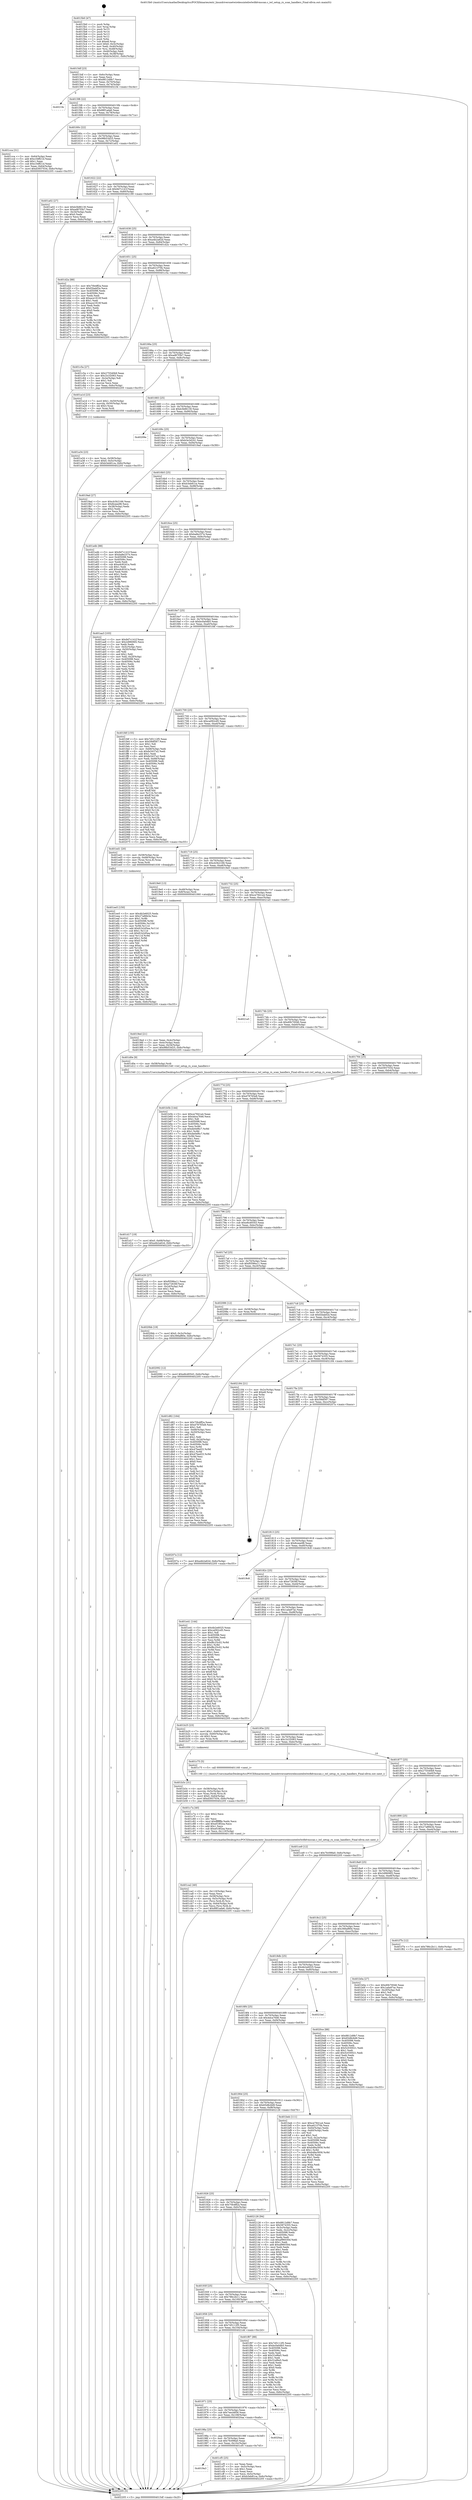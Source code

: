 digraph "0x4015b0" {
  label = "0x4015b0 (/mnt/c/Users/mathe/Desktop/tcc/POCII/binaries/extr_linuxdriversnetwirelessinteliwlwifidvmscan.c_iwl_setup_rx_scan_handlers_Final-ollvm.out::main(0))"
  labelloc = "t"
  node[shape=record]

  Entry [label="",width=0.3,height=0.3,shape=circle,fillcolor=black,style=filled]
  "0x4015df" [label="{
     0x4015df [23]\l
     | [instrs]\l
     &nbsp;&nbsp;0x4015df \<+3\>: mov -0x6c(%rbp),%eax\l
     &nbsp;&nbsp;0x4015e2 \<+2\>: mov %eax,%ecx\l
     &nbsp;&nbsp;0x4015e4 \<+6\>: sub $0x8812d9b7,%ecx\l
     &nbsp;&nbsp;0x4015ea \<+3\>: mov %eax,-0x70(%rbp)\l
     &nbsp;&nbsp;0x4015ed \<+3\>: mov %ecx,-0x74(%rbp)\l
     &nbsp;&nbsp;0x4015f0 \<+6\>: je 00000000004021fe \<main+0xc4e\>\l
  }"]
  "0x4021fe" [label="{
     0x4021fe\l
  }", style=dashed]
  "0x4015f6" [label="{
     0x4015f6 [22]\l
     | [instrs]\l
     &nbsp;&nbsp;0x4015f6 \<+5\>: jmp 00000000004015fb \<main+0x4b\>\l
     &nbsp;&nbsp;0x4015fb \<+3\>: mov -0x70(%rbp),%eax\l
     &nbsp;&nbsp;0x4015fe \<+5\>: sub $0x88f1ada6,%eax\l
     &nbsp;&nbsp;0x401603 \<+3\>: mov %eax,-0x78(%rbp)\l
     &nbsp;&nbsp;0x401606 \<+6\>: je 0000000000401cca \<main+0x71a\>\l
  }"]
  Exit [label="",width=0.3,height=0.3,shape=circle,fillcolor=black,style=filled,peripheries=2]
  "0x401cca" [label="{
     0x401cca [31]\l
     | [instrs]\l
     &nbsp;&nbsp;0x401cca \<+3\>: mov -0x64(%rbp),%eax\l
     &nbsp;&nbsp;0x401ccd \<+5\>: add $0xc34ff21d,%eax\l
     &nbsp;&nbsp;0x401cd2 \<+3\>: add $0x1,%eax\l
     &nbsp;&nbsp;0x401cd5 \<+5\>: sub $0xc34ff21d,%eax\l
     &nbsp;&nbsp;0x401cda \<+3\>: mov %eax,-0x64(%rbp)\l
     &nbsp;&nbsp;0x401cdd \<+7\>: movl $0xd3937034,-0x6c(%rbp)\l
     &nbsp;&nbsp;0x401ce4 \<+5\>: jmp 0000000000402205 \<main+0xc55\>\l
  }"]
  "0x40160c" [label="{
     0x40160c [22]\l
     | [instrs]\l
     &nbsp;&nbsp;0x40160c \<+5\>: jmp 0000000000401611 \<main+0x61\>\l
     &nbsp;&nbsp;0x401611 \<+3\>: mov -0x70(%rbp),%eax\l
     &nbsp;&nbsp;0x401614 \<+5\>: sub $0x98b53d25,%eax\l
     &nbsp;&nbsp;0x401619 \<+3\>: mov %eax,-0x7c(%rbp)\l
     &nbsp;&nbsp;0x40161c \<+6\>: je 0000000000401a02 \<main+0x452\>\l
  }"]
  "0x402092" [label="{
     0x402092 [12]\l
     | [instrs]\l
     &nbsp;&nbsp;0x402092 \<+7\>: movl $0xe8cd0543,-0x6c(%rbp)\l
     &nbsp;&nbsp;0x402099 \<+5\>: jmp 0000000000402205 \<main+0xc55\>\l
  }"]
  "0x401a02" [label="{
     0x401a02 [27]\l
     | [instrs]\l
     &nbsp;&nbsp;0x401a02 \<+5\>: mov $0xb3b86130,%eax\l
     &nbsp;&nbsp;0x401a07 \<+5\>: mov $0xad87f3b7,%ecx\l
     &nbsp;&nbsp;0x401a0c \<+3\>: mov -0x34(%rbp),%edx\l
     &nbsp;&nbsp;0x401a0f \<+3\>: cmp $0x0,%edx\l
     &nbsp;&nbsp;0x401a12 \<+3\>: cmove %ecx,%eax\l
     &nbsp;&nbsp;0x401a15 \<+3\>: mov %eax,-0x6c(%rbp)\l
     &nbsp;&nbsp;0x401a18 \<+5\>: jmp 0000000000402205 \<main+0xc55\>\l
  }"]
  "0x401622" [label="{
     0x401622 [22]\l
     | [instrs]\l
     &nbsp;&nbsp;0x401622 \<+5\>: jmp 0000000000401627 \<main+0x77\>\l
     &nbsp;&nbsp;0x401627 \<+3\>: mov -0x70(%rbp),%eax\l
     &nbsp;&nbsp;0x40162a \<+5\>: sub $0x9d7c141f,%eax\l
     &nbsp;&nbsp;0x40162f \<+3\>: mov %eax,-0x80(%rbp)\l
     &nbsp;&nbsp;0x401632 \<+6\>: je 0000000000402199 \<main+0xbe9\>\l
  }"]
  "0x401ee5" [label="{
     0x401ee5 [150]\l
     | [instrs]\l
     &nbsp;&nbsp;0x401ee5 \<+5\>: mov $0x4b2e6025,%edx\l
     &nbsp;&nbsp;0x401eea \<+5\>: mov $0x27a86b3e,%esi\l
     &nbsp;&nbsp;0x401eef \<+3\>: mov $0x1,%r8b\l
     &nbsp;&nbsp;0x401ef2 \<+8\>: mov 0x405098,%r9d\l
     &nbsp;&nbsp;0x401efa \<+8\>: mov 0x40506c,%r10d\l
     &nbsp;&nbsp;0x401f02 \<+3\>: mov %r9d,%r11d\l
     &nbsp;&nbsp;0x401f05 \<+7\>: add $0x81b2d5ea,%r11d\l
     &nbsp;&nbsp;0x401f0c \<+4\>: sub $0x1,%r11d\l
     &nbsp;&nbsp;0x401f10 \<+7\>: sub $0x81b2d5ea,%r11d\l
     &nbsp;&nbsp;0x401f17 \<+4\>: imul %r11d,%r9d\l
     &nbsp;&nbsp;0x401f1b \<+4\>: and $0x1,%r9d\l
     &nbsp;&nbsp;0x401f1f \<+4\>: cmp $0x0,%r9d\l
     &nbsp;&nbsp;0x401f23 \<+3\>: sete %bl\l
     &nbsp;&nbsp;0x401f26 \<+4\>: cmp $0xa,%r10d\l
     &nbsp;&nbsp;0x401f2a \<+4\>: setl %r14b\l
     &nbsp;&nbsp;0x401f2e \<+3\>: mov %bl,%r15b\l
     &nbsp;&nbsp;0x401f31 \<+4\>: xor $0xff,%r15b\l
     &nbsp;&nbsp;0x401f35 \<+3\>: mov %r14b,%r12b\l
     &nbsp;&nbsp;0x401f38 \<+4\>: xor $0xff,%r12b\l
     &nbsp;&nbsp;0x401f3c \<+4\>: xor $0x1,%r8b\l
     &nbsp;&nbsp;0x401f40 \<+3\>: mov %r15b,%r13b\l
     &nbsp;&nbsp;0x401f43 \<+4\>: and $0xff,%r13b\l
     &nbsp;&nbsp;0x401f47 \<+3\>: and %r8b,%bl\l
     &nbsp;&nbsp;0x401f4a \<+3\>: mov %r12b,%al\l
     &nbsp;&nbsp;0x401f4d \<+2\>: and $0xff,%al\l
     &nbsp;&nbsp;0x401f4f \<+3\>: and %r8b,%r14b\l
     &nbsp;&nbsp;0x401f52 \<+3\>: or %bl,%r13b\l
     &nbsp;&nbsp;0x401f55 \<+3\>: or %r14b,%al\l
     &nbsp;&nbsp;0x401f58 \<+3\>: xor %al,%r13b\l
     &nbsp;&nbsp;0x401f5b \<+3\>: or %r12b,%r15b\l
     &nbsp;&nbsp;0x401f5e \<+4\>: xor $0xff,%r15b\l
     &nbsp;&nbsp;0x401f62 \<+4\>: or $0x1,%r8b\l
     &nbsp;&nbsp;0x401f66 \<+3\>: and %r8b,%r15b\l
     &nbsp;&nbsp;0x401f69 \<+3\>: or %r15b,%r13b\l
     &nbsp;&nbsp;0x401f6c \<+4\>: test $0x1,%r13b\l
     &nbsp;&nbsp;0x401f70 \<+3\>: cmovne %esi,%edx\l
     &nbsp;&nbsp;0x401f73 \<+3\>: mov %edx,-0x6c(%rbp)\l
     &nbsp;&nbsp;0x401f76 \<+5\>: jmp 0000000000402205 \<main+0xc55\>\l
  }"]
  "0x402199" [label="{
     0x402199\l
  }", style=dashed]
  "0x401638" [label="{
     0x401638 [25]\l
     | [instrs]\l
     &nbsp;&nbsp;0x401638 \<+5\>: jmp 000000000040163d \<main+0x8d\>\l
     &nbsp;&nbsp;0x40163d \<+3\>: mov -0x70(%rbp),%eax\l
     &nbsp;&nbsp;0x401640 \<+5\>: sub $0xa4b2a62d,%eax\l
     &nbsp;&nbsp;0x401645 \<+6\>: mov %eax,-0x84(%rbp)\l
     &nbsp;&nbsp;0x40164b \<+6\>: je 0000000000401d2a \<main+0x77a\>\l
  }"]
  "0x401d17" [label="{
     0x401d17 [19]\l
     | [instrs]\l
     &nbsp;&nbsp;0x401d17 \<+7\>: movl $0x0,-0x68(%rbp)\l
     &nbsp;&nbsp;0x401d1e \<+7\>: movl $0xa4b2a62d,-0x6c(%rbp)\l
     &nbsp;&nbsp;0x401d25 \<+5\>: jmp 0000000000402205 \<main+0xc55\>\l
  }"]
  "0x401d2a" [label="{
     0x401d2a [88]\l
     | [instrs]\l
     &nbsp;&nbsp;0x401d2a \<+5\>: mov $0x70b4ff2a,%eax\l
     &nbsp;&nbsp;0x401d2f \<+5\>: mov $0xf2babf2e,%ecx\l
     &nbsp;&nbsp;0x401d34 \<+7\>: mov 0x405098,%edx\l
     &nbsp;&nbsp;0x401d3b \<+7\>: mov 0x40506c,%esi\l
     &nbsp;&nbsp;0x401d42 \<+2\>: mov %edx,%edi\l
     &nbsp;&nbsp;0x401d44 \<+6\>: add $0xace1910f,%edi\l
     &nbsp;&nbsp;0x401d4a \<+3\>: sub $0x1,%edi\l
     &nbsp;&nbsp;0x401d4d \<+6\>: sub $0xace1910f,%edi\l
     &nbsp;&nbsp;0x401d53 \<+3\>: imul %edi,%edx\l
     &nbsp;&nbsp;0x401d56 \<+3\>: and $0x1,%edx\l
     &nbsp;&nbsp;0x401d59 \<+3\>: cmp $0x0,%edx\l
     &nbsp;&nbsp;0x401d5c \<+4\>: sete %r8b\l
     &nbsp;&nbsp;0x401d60 \<+3\>: cmp $0xa,%esi\l
     &nbsp;&nbsp;0x401d63 \<+4\>: setl %r9b\l
     &nbsp;&nbsp;0x401d67 \<+3\>: mov %r8b,%r10b\l
     &nbsp;&nbsp;0x401d6a \<+3\>: and %r9b,%r10b\l
     &nbsp;&nbsp;0x401d6d \<+3\>: xor %r9b,%r8b\l
     &nbsp;&nbsp;0x401d70 \<+3\>: or %r8b,%r10b\l
     &nbsp;&nbsp;0x401d73 \<+4\>: test $0x1,%r10b\l
     &nbsp;&nbsp;0x401d77 \<+3\>: cmovne %ecx,%eax\l
     &nbsp;&nbsp;0x401d7a \<+3\>: mov %eax,-0x6c(%rbp)\l
     &nbsp;&nbsp;0x401d7d \<+5\>: jmp 0000000000402205 \<main+0xc55\>\l
  }"]
  "0x401651" [label="{
     0x401651 [25]\l
     | [instrs]\l
     &nbsp;&nbsp;0x401651 \<+5\>: jmp 0000000000401656 \<main+0xa6\>\l
     &nbsp;&nbsp;0x401656 \<+3\>: mov -0x70(%rbp),%eax\l
     &nbsp;&nbsp;0x401659 \<+5\>: sub $0xa621f70b,%eax\l
     &nbsp;&nbsp;0x40165e \<+6\>: mov %eax,-0x88(%rbp)\l
     &nbsp;&nbsp;0x401664 \<+6\>: je 0000000000401c5a \<main+0x6aa\>\l
  }"]
  "0x4019a3" [label="{
     0x4019a3\l
  }", style=dashed]
  "0x401c5a" [label="{
     0x401c5a [27]\l
     | [instrs]\l
     &nbsp;&nbsp;0x401c5a \<+5\>: mov $0x275540b9,%eax\l
     &nbsp;&nbsp;0x401c5f \<+5\>: mov $0x1b1f2063,%ecx\l
     &nbsp;&nbsp;0x401c64 \<+3\>: mov -0x2e(%rbp),%dl\l
     &nbsp;&nbsp;0x401c67 \<+3\>: test $0x1,%dl\l
     &nbsp;&nbsp;0x401c6a \<+3\>: cmovne %ecx,%eax\l
     &nbsp;&nbsp;0x401c6d \<+3\>: mov %eax,-0x6c(%rbp)\l
     &nbsp;&nbsp;0x401c70 \<+5\>: jmp 0000000000402205 \<main+0xc55\>\l
  }"]
  "0x40166a" [label="{
     0x40166a [25]\l
     | [instrs]\l
     &nbsp;&nbsp;0x40166a \<+5\>: jmp 000000000040166f \<main+0xbf\>\l
     &nbsp;&nbsp;0x40166f \<+3\>: mov -0x70(%rbp),%eax\l
     &nbsp;&nbsp;0x401672 \<+5\>: sub $0xad87f3b7,%eax\l
     &nbsp;&nbsp;0x401677 \<+6\>: mov %eax,-0x8c(%rbp)\l
     &nbsp;&nbsp;0x40167d \<+6\>: je 0000000000401a1d \<main+0x46d\>\l
  }"]
  "0x401cf5" [label="{
     0x401cf5 [25]\l
     | [instrs]\l
     &nbsp;&nbsp;0x401cf5 \<+2\>: xor %eax,%eax\l
     &nbsp;&nbsp;0x401cf7 \<+3\>: mov -0x5c(%rbp),%ecx\l
     &nbsp;&nbsp;0x401cfa \<+3\>: sub $0x1,%eax\l
     &nbsp;&nbsp;0x401cfd \<+2\>: sub %eax,%ecx\l
     &nbsp;&nbsp;0x401cff \<+3\>: mov %ecx,-0x5c(%rbp)\l
     &nbsp;&nbsp;0x401d02 \<+7\>: movl $0xb3eb81ca,-0x6c(%rbp)\l
     &nbsp;&nbsp;0x401d09 \<+5\>: jmp 0000000000402205 \<main+0xc55\>\l
  }"]
  "0x401a1d" [label="{
     0x401a1d [23]\l
     | [instrs]\l
     &nbsp;&nbsp;0x401a1d \<+7\>: movl $0x1,-0x50(%rbp)\l
     &nbsp;&nbsp;0x401a24 \<+4\>: movslq -0x50(%rbp),%rax\l
     &nbsp;&nbsp;0x401a28 \<+4\>: shl $0x3,%rax\l
     &nbsp;&nbsp;0x401a2c \<+3\>: mov %rax,%rdi\l
     &nbsp;&nbsp;0x401a2f \<+5\>: call 0000000000401050 \<malloc@plt\>\l
     | [calls]\l
     &nbsp;&nbsp;0x401050 \{1\} (unknown)\l
  }"]
  "0x401683" [label="{
     0x401683 [25]\l
     | [instrs]\l
     &nbsp;&nbsp;0x401683 \<+5\>: jmp 0000000000401688 \<main+0xd8\>\l
     &nbsp;&nbsp;0x401688 \<+3\>: mov -0x70(%rbp),%eax\l
     &nbsp;&nbsp;0x40168b \<+5\>: sub $0xb3b86130,%eax\l
     &nbsp;&nbsp;0x401690 \<+6\>: mov %eax,-0x90(%rbp)\l
     &nbsp;&nbsp;0x401696 \<+6\>: je 000000000040209e \<main+0xaee\>\l
  }"]
  "0x40198a" [label="{
     0x40198a [25]\l
     | [instrs]\l
     &nbsp;&nbsp;0x40198a \<+5\>: jmp 000000000040198f \<main+0x3df\>\l
     &nbsp;&nbsp;0x40198f \<+3\>: mov -0x70(%rbp),%eax\l
     &nbsp;&nbsp;0x401992 \<+5\>: sub $0x7fc098a0,%eax\l
     &nbsp;&nbsp;0x401997 \<+6\>: mov %eax,-0x10c(%rbp)\l
     &nbsp;&nbsp;0x40199d \<+6\>: je 0000000000401cf5 \<main+0x745\>\l
  }"]
  "0x40209e" [label="{
     0x40209e\l
  }", style=dashed]
  "0x40169c" [label="{
     0x40169c [25]\l
     | [instrs]\l
     &nbsp;&nbsp;0x40169c \<+5\>: jmp 00000000004016a1 \<main+0xf1\>\l
     &nbsp;&nbsp;0x4016a1 \<+3\>: mov -0x70(%rbp),%eax\l
     &nbsp;&nbsp;0x4016a4 \<+5\>: sub $0xb3e3d241,%eax\l
     &nbsp;&nbsp;0x4016a9 \<+6\>: mov %eax,-0x94(%rbp)\l
     &nbsp;&nbsp;0x4016af \<+6\>: je 00000000004019ad \<main+0x3fd\>\l
  }"]
  "0x4020aa" [label="{
     0x4020aa\l
  }", style=dashed]
  "0x4019ad" [label="{
     0x4019ad [27]\l
     | [instrs]\l
     &nbsp;&nbsp;0x4019ad \<+5\>: mov $0xcb3b2166,%eax\l
     &nbsp;&nbsp;0x4019b2 \<+5\>: mov $0x8ceee98,%ecx\l
     &nbsp;&nbsp;0x4019b7 \<+3\>: mov -0x38(%rbp),%edx\l
     &nbsp;&nbsp;0x4019ba \<+3\>: cmp $0x2,%edx\l
     &nbsp;&nbsp;0x4019bd \<+3\>: cmovne %ecx,%eax\l
     &nbsp;&nbsp;0x4019c0 \<+3\>: mov %eax,-0x6c(%rbp)\l
     &nbsp;&nbsp;0x4019c3 \<+5\>: jmp 0000000000402205 \<main+0xc55\>\l
  }"]
  "0x4016b5" [label="{
     0x4016b5 [25]\l
     | [instrs]\l
     &nbsp;&nbsp;0x4016b5 \<+5\>: jmp 00000000004016ba \<main+0x10a\>\l
     &nbsp;&nbsp;0x4016ba \<+3\>: mov -0x70(%rbp),%eax\l
     &nbsp;&nbsp;0x4016bd \<+5\>: sub $0xb3eb81ca,%eax\l
     &nbsp;&nbsp;0x4016c2 \<+6\>: mov %eax,-0x98(%rbp)\l
     &nbsp;&nbsp;0x4016c8 \<+6\>: je 0000000000401a4b \<main+0x49b\>\l
  }"]
  "0x402205" [label="{
     0x402205 [5]\l
     | [instrs]\l
     &nbsp;&nbsp;0x402205 \<+5\>: jmp 00000000004015df \<main+0x2f\>\l
  }"]
  "0x4015b0" [label="{
     0x4015b0 [47]\l
     | [instrs]\l
     &nbsp;&nbsp;0x4015b0 \<+1\>: push %rbp\l
     &nbsp;&nbsp;0x4015b1 \<+3\>: mov %rsp,%rbp\l
     &nbsp;&nbsp;0x4015b4 \<+2\>: push %r15\l
     &nbsp;&nbsp;0x4015b6 \<+2\>: push %r14\l
     &nbsp;&nbsp;0x4015b8 \<+2\>: push %r13\l
     &nbsp;&nbsp;0x4015ba \<+2\>: push %r12\l
     &nbsp;&nbsp;0x4015bc \<+1\>: push %rbx\l
     &nbsp;&nbsp;0x4015bd \<+7\>: sub $0xe8,%rsp\l
     &nbsp;&nbsp;0x4015c4 \<+7\>: movl $0x0,-0x3c(%rbp)\l
     &nbsp;&nbsp;0x4015cb \<+3\>: mov %edi,-0x40(%rbp)\l
     &nbsp;&nbsp;0x4015ce \<+4\>: mov %rsi,-0x48(%rbp)\l
     &nbsp;&nbsp;0x4015d2 \<+3\>: mov -0x40(%rbp),%edi\l
     &nbsp;&nbsp;0x4015d5 \<+3\>: mov %edi,-0x38(%rbp)\l
     &nbsp;&nbsp;0x4015d8 \<+7\>: movl $0xb3e3d241,-0x6c(%rbp)\l
  }"]
  "0x401971" [label="{
     0x401971 [25]\l
     | [instrs]\l
     &nbsp;&nbsp;0x401971 \<+5\>: jmp 0000000000401976 \<main+0x3c6\>\l
     &nbsp;&nbsp;0x401976 \<+3\>: mov -0x70(%rbp),%eax\l
     &nbsp;&nbsp;0x401979 \<+5\>: sub $0x7eecb856,%eax\l
     &nbsp;&nbsp;0x40197e \<+6\>: mov %eax,-0x108(%rbp)\l
     &nbsp;&nbsp;0x401984 \<+6\>: je 00000000004020aa \<main+0xafa\>\l
  }"]
  "0x401a4b" [label="{
     0x401a4b [88]\l
     | [instrs]\l
     &nbsp;&nbsp;0x401a4b \<+5\>: mov $0x9d7c141f,%eax\l
     &nbsp;&nbsp;0x401a50 \<+5\>: mov $0xba8e257e,%ecx\l
     &nbsp;&nbsp;0x401a55 \<+7\>: mov 0x405098,%edx\l
     &nbsp;&nbsp;0x401a5c \<+7\>: mov 0x40506c,%esi\l
     &nbsp;&nbsp;0x401a63 \<+2\>: mov %edx,%edi\l
     &nbsp;&nbsp;0x401a65 \<+6\>: sub $0xa4c8241a,%edi\l
     &nbsp;&nbsp;0x401a6b \<+3\>: sub $0x1,%edi\l
     &nbsp;&nbsp;0x401a6e \<+6\>: add $0xa4c8241a,%edi\l
     &nbsp;&nbsp;0x401a74 \<+3\>: imul %edi,%edx\l
     &nbsp;&nbsp;0x401a77 \<+3\>: and $0x1,%edx\l
     &nbsp;&nbsp;0x401a7a \<+3\>: cmp $0x0,%edx\l
     &nbsp;&nbsp;0x401a7d \<+4\>: sete %r8b\l
     &nbsp;&nbsp;0x401a81 \<+3\>: cmp $0xa,%esi\l
     &nbsp;&nbsp;0x401a84 \<+4\>: setl %r9b\l
     &nbsp;&nbsp;0x401a88 \<+3\>: mov %r8b,%r10b\l
     &nbsp;&nbsp;0x401a8b \<+3\>: and %r9b,%r10b\l
     &nbsp;&nbsp;0x401a8e \<+3\>: xor %r9b,%r8b\l
     &nbsp;&nbsp;0x401a91 \<+3\>: or %r8b,%r10b\l
     &nbsp;&nbsp;0x401a94 \<+4\>: test $0x1,%r10b\l
     &nbsp;&nbsp;0x401a98 \<+3\>: cmovne %ecx,%eax\l
     &nbsp;&nbsp;0x401a9b \<+3\>: mov %eax,-0x6c(%rbp)\l
     &nbsp;&nbsp;0x401a9e \<+5\>: jmp 0000000000402205 \<main+0xc55\>\l
  }"]
  "0x4016ce" [label="{
     0x4016ce [25]\l
     | [instrs]\l
     &nbsp;&nbsp;0x4016ce \<+5\>: jmp 00000000004016d3 \<main+0x123\>\l
     &nbsp;&nbsp;0x4016d3 \<+3\>: mov -0x70(%rbp),%eax\l
     &nbsp;&nbsp;0x4016d6 \<+5\>: sub $0xba8e257e,%eax\l
     &nbsp;&nbsp;0x4016db \<+6\>: mov %eax,-0x9c(%rbp)\l
     &nbsp;&nbsp;0x4016e1 \<+6\>: je 0000000000401aa3 \<main+0x4f3\>\l
  }"]
  "0x4021dd" [label="{
     0x4021dd\l
  }", style=dashed]
  "0x401aa3" [label="{
     0x401aa3 [103]\l
     | [instrs]\l
     &nbsp;&nbsp;0x401aa3 \<+5\>: mov $0x9d7c141f,%eax\l
     &nbsp;&nbsp;0x401aa8 \<+5\>: mov $0x2d9606f2,%ecx\l
     &nbsp;&nbsp;0x401aad \<+2\>: xor %edx,%edx\l
     &nbsp;&nbsp;0x401aaf \<+3\>: mov -0x5c(%rbp),%esi\l
     &nbsp;&nbsp;0x401ab2 \<+3\>: cmp -0x50(%rbp),%esi\l
     &nbsp;&nbsp;0x401ab5 \<+4\>: setl %dil\l
     &nbsp;&nbsp;0x401ab9 \<+4\>: and $0x1,%dil\l
     &nbsp;&nbsp;0x401abd \<+4\>: mov %dil,-0x2f(%rbp)\l
     &nbsp;&nbsp;0x401ac1 \<+7\>: mov 0x405098,%esi\l
     &nbsp;&nbsp;0x401ac8 \<+8\>: mov 0x40506c,%r8d\l
     &nbsp;&nbsp;0x401ad0 \<+3\>: sub $0x1,%edx\l
     &nbsp;&nbsp;0x401ad3 \<+3\>: mov %esi,%r9d\l
     &nbsp;&nbsp;0x401ad6 \<+3\>: add %edx,%r9d\l
     &nbsp;&nbsp;0x401ad9 \<+4\>: imul %r9d,%esi\l
     &nbsp;&nbsp;0x401add \<+3\>: and $0x1,%esi\l
     &nbsp;&nbsp;0x401ae0 \<+3\>: cmp $0x0,%esi\l
     &nbsp;&nbsp;0x401ae3 \<+4\>: sete %dil\l
     &nbsp;&nbsp;0x401ae7 \<+4\>: cmp $0xa,%r8d\l
     &nbsp;&nbsp;0x401aeb \<+4\>: setl %r10b\l
     &nbsp;&nbsp;0x401aef \<+3\>: mov %dil,%r11b\l
     &nbsp;&nbsp;0x401af2 \<+3\>: and %r10b,%r11b\l
     &nbsp;&nbsp;0x401af5 \<+3\>: xor %r10b,%dil\l
     &nbsp;&nbsp;0x401af8 \<+3\>: or %dil,%r11b\l
     &nbsp;&nbsp;0x401afb \<+4\>: test $0x1,%r11b\l
     &nbsp;&nbsp;0x401aff \<+3\>: cmovne %ecx,%eax\l
     &nbsp;&nbsp;0x401b02 \<+3\>: mov %eax,-0x6c(%rbp)\l
     &nbsp;&nbsp;0x401b05 \<+5\>: jmp 0000000000402205 \<main+0xc55\>\l
  }"]
  "0x4016e7" [label="{
     0x4016e7 [25]\l
     | [instrs]\l
     &nbsp;&nbsp;0x4016e7 \<+5\>: jmp 00000000004016ec \<main+0x13c\>\l
     &nbsp;&nbsp;0x4016ec \<+3\>: mov -0x70(%rbp),%eax\l
     &nbsp;&nbsp;0x4016ef \<+5\>: sub $0xbc0a0db5,%eax\l
     &nbsp;&nbsp;0x4016f4 \<+6\>: mov %eax,-0xa0(%rbp)\l
     &nbsp;&nbsp;0x4016fa \<+6\>: je 0000000000401fdf \<main+0xa2f\>\l
  }"]
  "0x401958" [label="{
     0x401958 [25]\l
     | [instrs]\l
     &nbsp;&nbsp;0x401958 \<+5\>: jmp 000000000040195d \<main+0x3ad\>\l
     &nbsp;&nbsp;0x40195d \<+3\>: mov -0x70(%rbp),%eax\l
     &nbsp;&nbsp;0x401960 \<+5\>: sub $0x7d5112f5,%eax\l
     &nbsp;&nbsp;0x401965 \<+6\>: mov %eax,-0x104(%rbp)\l
     &nbsp;&nbsp;0x40196b \<+6\>: je 00000000004021dd \<main+0xc2d\>\l
  }"]
  "0x401fdf" [label="{
     0x401fdf [155]\l
     | [instrs]\l
     &nbsp;&nbsp;0x401fdf \<+5\>: mov $0x7d5112f5,%eax\l
     &nbsp;&nbsp;0x401fe4 \<+5\>: mov $0x59df567,%ecx\l
     &nbsp;&nbsp;0x401fe9 \<+2\>: mov $0x1,%dl\l
     &nbsp;&nbsp;0x401feb \<+2\>: xor %esi,%esi\l
     &nbsp;&nbsp;0x401fed \<+3\>: mov -0x68(%rbp),%edi\l
     &nbsp;&nbsp;0x401ff0 \<+6\>: sub $0xfe3437a2,%edi\l
     &nbsp;&nbsp;0x401ff6 \<+3\>: add $0x1,%edi\l
     &nbsp;&nbsp;0x401ff9 \<+6\>: add $0xfe3437a2,%edi\l
     &nbsp;&nbsp;0x401fff \<+3\>: mov %edi,-0x68(%rbp)\l
     &nbsp;&nbsp;0x402002 \<+7\>: mov 0x405098,%edi\l
     &nbsp;&nbsp;0x402009 \<+8\>: mov 0x40506c,%r8d\l
     &nbsp;&nbsp;0x402011 \<+3\>: sub $0x1,%esi\l
     &nbsp;&nbsp;0x402014 \<+3\>: mov %edi,%r9d\l
     &nbsp;&nbsp;0x402017 \<+3\>: add %esi,%r9d\l
     &nbsp;&nbsp;0x40201a \<+4\>: imul %r9d,%edi\l
     &nbsp;&nbsp;0x40201e \<+3\>: and $0x1,%edi\l
     &nbsp;&nbsp;0x402021 \<+3\>: cmp $0x0,%edi\l
     &nbsp;&nbsp;0x402024 \<+4\>: sete %r10b\l
     &nbsp;&nbsp;0x402028 \<+4\>: cmp $0xa,%r8d\l
     &nbsp;&nbsp;0x40202c \<+4\>: setl %r11b\l
     &nbsp;&nbsp;0x402030 \<+3\>: mov %r10b,%bl\l
     &nbsp;&nbsp;0x402033 \<+3\>: xor $0xff,%bl\l
     &nbsp;&nbsp;0x402036 \<+3\>: mov %r11b,%r14b\l
     &nbsp;&nbsp;0x402039 \<+4\>: xor $0xff,%r14b\l
     &nbsp;&nbsp;0x40203d \<+3\>: xor $0x0,%dl\l
     &nbsp;&nbsp;0x402040 \<+3\>: mov %bl,%r15b\l
     &nbsp;&nbsp;0x402043 \<+4\>: and $0x0,%r15b\l
     &nbsp;&nbsp;0x402047 \<+3\>: and %dl,%r10b\l
     &nbsp;&nbsp;0x40204a \<+3\>: mov %r14b,%r12b\l
     &nbsp;&nbsp;0x40204d \<+4\>: and $0x0,%r12b\l
     &nbsp;&nbsp;0x402051 \<+3\>: and %dl,%r11b\l
     &nbsp;&nbsp;0x402054 \<+3\>: or %r10b,%r15b\l
     &nbsp;&nbsp;0x402057 \<+3\>: or %r11b,%r12b\l
     &nbsp;&nbsp;0x40205a \<+3\>: xor %r12b,%r15b\l
     &nbsp;&nbsp;0x40205d \<+3\>: or %r14b,%bl\l
     &nbsp;&nbsp;0x402060 \<+3\>: xor $0xff,%bl\l
     &nbsp;&nbsp;0x402063 \<+3\>: or $0x0,%dl\l
     &nbsp;&nbsp;0x402066 \<+2\>: and %dl,%bl\l
     &nbsp;&nbsp;0x402068 \<+3\>: or %bl,%r15b\l
     &nbsp;&nbsp;0x40206b \<+4\>: test $0x1,%r15b\l
     &nbsp;&nbsp;0x40206f \<+3\>: cmovne %ecx,%eax\l
     &nbsp;&nbsp;0x402072 \<+3\>: mov %eax,-0x6c(%rbp)\l
     &nbsp;&nbsp;0x402075 \<+5\>: jmp 0000000000402205 \<main+0xc55\>\l
  }"]
  "0x401700" [label="{
     0x401700 [25]\l
     | [instrs]\l
     &nbsp;&nbsp;0x401700 \<+5\>: jmp 0000000000401705 \<main+0x155\>\l
     &nbsp;&nbsp;0x401705 \<+3\>: mov -0x70(%rbp),%eax\l
     &nbsp;&nbsp;0x401708 \<+5\>: sub $0xca092cd5,%eax\l
     &nbsp;&nbsp;0x40170d \<+6\>: mov %eax,-0xa4(%rbp)\l
     &nbsp;&nbsp;0x401713 \<+6\>: je 0000000000401ed1 \<main+0x921\>\l
  }"]
  "0x401f87" [label="{
     0x401f87 [88]\l
     | [instrs]\l
     &nbsp;&nbsp;0x401f87 \<+5\>: mov $0x7d5112f5,%eax\l
     &nbsp;&nbsp;0x401f8c \<+5\>: mov $0xbc0a0db5,%ecx\l
     &nbsp;&nbsp;0x401f91 \<+7\>: mov 0x405098,%edx\l
     &nbsp;&nbsp;0x401f98 \<+7\>: mov 0x40506c,%esi\l
     &nbsp;&nbsp;0x401f9f \<+2\>: mov %edx,%edi\l
     &nbsp;&nbsp;0x401fa1 \<+6\>: add $0x31ef6e5,%edi\l
     &nbsp;&nbsp;0x401fa7 \<+3\>: sub $0x1,%edi\l
     &nbsp;&nbsp;0x401faa \<+6\>: sub $0x31ef6e5,%edi\l
     &nbsp;&nbsp;0x401fb0 \<+3\>: imul %edi,%edx\l
     &nbsp;&nbsp;0x401fb3 \<+3\>: and $0x1,%edx\l
     &nbsp;&nbsp;0x401fb6 \<+3\>: cmp $0x0,%edx\l
     &nbsp;&nbsp;0x401fb9 \<+4\>: sete %r8b\l
     &nbsp;&nbsp;0x401fbd \<+3\>: cmp $0xa,%esi\l
     &nbsp;&nbsp;0x401fc0 \<+4\>: setl %r9b\l
     &nbsp;&nbsp;0x401fc4 \<+3\>: mov %r8b,%r10b\l
     &nbsp;&nbsp;0x401fc7 \<+3\>: and %r9b,%r10b\l
     &nbsp;&nbsp;0x401fca \<+3\>: xor %r9b,%r8b\l
     &nbsp;&nbsp;0x401fcd \<+3\>: or %r8b,%r10b\l
     &nbsp;&nbsp;0x401fd0 \<+4\>: test $0x1,%r10b\l
     &nbsp;&nbsp;0x401fd4 \<+3\>: cmovne %ecx,%eax\l
     &nbsp;&nbsp;0x401fd7 \<+3\>: mov %eax,-0x6c(%rbp)\l
     &nbsp;&nbsp;0x401fda \<+5\>: jmp 0000000000402205 \<main+0xc55\>\l
  }"]
  "0x401ed1" [label="{
     0x401ed1 [20]\l
     | [instrs]\l
     &nbsp;&nbsp;0x401ed1 \<+4\>: mov -0x58(%rbp),%rax\l
     &nbsp;&nbsp;0x401ed5 \<+4\>: movslq -0x68(%rbp),%rcx\l
     &nbsp;&nbsp;0x401ed9 \<+4\>: mov (%rax,%rcx,8),%rax\l
     &nbsp;&nbsp;0x401edd \<+3\>: mov %rax,%rdi\l
     &nbsp;&nbsp;0x401ee0 \<+5\>: call 0000000000401030 \<free@plt\>\l
     | [calls]\l
     &nbsp;&nbsp;0x401030 \{1\} (unknown)\l
  }"]
  "0x401719" [label="{
     0x401719 [25]\l
     | [instrs]\l
     &nbsp;&nbsp;0x401719 \<+5\>: jmp 000000000040171e \<main+0x16e\>\l
     &nbsp;&nbsp;0x40171e \<+3\>: mov -0x70(%rbp),%eax\l
     &nbsp;&nbsp;0x401721 \<+5\>: sub $0xcb3b2166,%eax\l
     &nbsp;&nbsp;0x401726 \<+6\>: mov %eax,-0xa8(%rbp)\l
     &nbsp;&nbsp;0x40172c \<+6\>: je 00000000004019e0 \<main+0x430\>\l
  }"]
  "0x40193f" [label="{
     0x40193f [25]\l
     | [instrs]\l
     &nbsp;&nbsp;0x40193f \<+5\>: jmp 0000000000401944 \<main+0x394\>\l
     &nbsp;&nbsp;0x401944 \<+3\>: mov -0x70(%rbp),%eax\l
     &nbsp;&nbsp;0x401947 \<+5\>: sub $0x786c2b11,%eax\l
     &nbsp;&nbsp;0x40194c \<+6\>: mov %eax,-0x100(%rbp)\l
     &nbsp;&nbsp;0x401952 \<+6\>: je 0000000000401f87 \<main+0x9d7\>\l
  }"]
  "0x4019e0" [label="{
     0x4019e0 [13]\l
     | [instrs]\l
     &nbsp;&nbsp;0x4019e0 \<+4\>: mov -0x48(%rbp),%rax\l
     &nbsp;&nbsp;0x4019e4 \<+4\>: mov 0x8(%rax),%rdi\l
     &nbsp;&nbsp;0x4019e8 \<+5\>: call 0000000000401060 \<atoi@plt\>\l
     | [calls]\l
     &nbsp;&nbsp;0x401060 \{1\} (unknown)\l
  }"]
  "0x401732" [label="{
     0x401732 [25]\l
     | [instrs]\l
     &nbsp;&nbsp;0x401732 \<+5\>: jmp 0000000000401737 \<main+0x187\>\l
     &nbsp;&nbsp;0x401737 \<+3\>: mov -0x70(%rbp),%eax\l
     &nbsp;&nbsp;0x40173a \<+5\>: sub $0xce7841a4,%eax\l
     &nbsp;&nbsp;0x40173f \<+6\>: mov %eax,-0xac(%rbp)\l
     &nbsp;&nbsp;0x401745 \<+6\>: je 00000000004021a5 \<main+0xbf5\>\l
  }"]
  "0x4019ed" [label="{
     0x4019ed [21]\l
     | [instrs]\l
     &nbsp;&nbsp;0x4019ed \<+3\>: mov %eax,-0x4c(%rbp)\l
     &nbsp;&nbsp;0x4019f0 \<+3\>: mov -0x4c(%rbp),%eax\l
     &nbsp;&nbsp;0x4019f3 \<+3\>: mov %eax,-0x34(%rbp)\l
     &nbsp;&nbsp;0x4019f6 \<+7\>: movl $0x98b53d25,-0x6c(%rbp)\l
     &nbsp;&nbsp;0x4019fd \<+5\>: jmp 0000000000402205 \<main+0xc55\>\l
  }"]
  "0x401a34" [label="{
     0x401a34 [23]\l
     | [instrs]\l
     &nbsp;&nbsp;0x401a34 \<+4\>: mov %rax,-0x58(%rbp)\l
     &nbsp;&nbsp;0x401a38 \<+7\>: movl $0x0,-0x5c(%rbp)\l
     &nbsp;&nbsp;0x401a3f \<+7\>: movl $0xb3eb81ca,-0x6c(%rbp)\l
     &nbsp;&nbsp;0x401a46 \<+5\>: jmp 0000000000402205 \<main+0xc55\>\l
  }"]
  "0x4021b1" [label="{
     0x4021b1\l
  }", style=dashed]
  "0x4021a5" [label="{
     0x4021a5\l
  }", style=dashed]
  "0x40174b" [label="{
     0x40174b [25]\l
     | [instrs]\l
     &nbsp;&nbsp;0x40174b \<+5\>: jmp 0000000000401750 \<main+0x1a0\>\l
     &nbsp;&nbsp;0x401750 \<+3\>: mov -0x70(%rbp),%eax\l
     &nbsp;&nbsp;0x401753 \<+5\>: sub $0xd0b70046,%eax\l
     &nbsp;&nbsp;0x401758 \<+6\>: mov %eax,-0xb0(%rbp)\l
     &nbsp;&nbsp;0x40175e \<+6\>: je 0000000000401d0e \<main+0x75e\>\l
  }"]
  "0x401926" [label="{
     0x401926 [25]\l
     | [instrs]\l
     &nbsp;&nbsp;0x401926 \<+5\>: jmp 000000000040192b \<main+0x37b\>\l
     &nbsp;&nbsp;0x40192b \<+3\>: mov -0x70(%rbp),%eax\l
     &nbsp;&nbsp;0x40192e \<+5\>: sub $0x70b4ff2a,%eax\l
     &nbsp;&nbsp;0x401933 \<+6\>: mov %eax,-0xfc(%rbp)\l
     &nbsp;&nbsp;0x401939 \<+6\>: je 00000000004021b1 \<main+0xc01\>\l
  }"]
  "0x401d0e" [label="{
     0x401d0e [9]\l
     | [instrs]\l
     &nbsp;&nbsp;0x401d0e \<+4\>: mov -0x58(%rbp),%rdi\l
     &nbsp;&nbsp;0x401d12 \<+5\>: call 0000000000401540 \<iwl_setup_rx_scan_handlers\>\l
     | [calls]\l
     &nbsp;&nbsp;0x401540 \{1\} (/mnt/c/Users/mathe/Desktop/tcc/POCII/binaries/extr_linuxdriversnetwirelessinteliwlwifidvmscan.c_iwl_setup_rx_scan_handlers_Final-ollvm.out::iwl_setup_rx_scan_handlers)\l
  }"]
  "0x401764" [label="{
     0x401764 [25]\l
     | [instrs]\l
     &nbsp;&nbsp;0x401764 \<+5\>: jmp 0000000000401769 \<main+0x1b9\>\l
     &nbsp;&nbsp;0x401769 \<+3\>: mov -0x70(%rbp),%eax\l
     &nbsp;&nbsp;0x40176c \<+5\>: sub $0xd3937034,%eax\l
     &nbsp;&nbsp;0x401771 \<+6\>: mov %eax,-0xb4(%rbp)\l
     &nbsp;&nbsp;0x401777 \<+6\>: je 0000000000401b5b \<main+0x5ab\>\l
  }"]
  "0x402126" [label="{
     0x402126 [94]\l
     | [instrs]\l
     &nbsp;&nbsp;0x402126 \<+5\>: mov $0x8812d9b7,%eax\l
     &nbsp;&nbsp;0x40212b \<+5\>: mov $0x5874355,%ecx\l
     &nbsp;&nbsp;0x402130 \<+3\>: mov -0x3c(%rbp),%edx\l
     &nbsp;&nbsp;0x402133 \<+3\>: mov %edx,-0x2c(%rbp)\l
     &nbsp;&nbsp;0x402136 \<+7\>: mov 0x405098,%edx\l
     &nbsp;&nbsp;0x40213d \<+7\>: mov 0x40506c,%esi\l
     &nbsp;&nbsp;0x402144 \<+2\>: mov %edx,%edi\l
     &nbsp;&nbsp;0x402146 \<+6\>: sub $0xaf96030d,%edi\l
     &nbsp;&nbsp;0x40214c \<+3\>: sub $0x1,%edi\l
     &nbsp;&nbsp;0x40214f \<+6\>: add $0xaf96030d,%edi\l
     &nbsp;&nbsp;0x402155 \<+3\>: imul %edi,%edx\l
     &nbsp;&nbsp;0x402158 \<+3\>: and $0x1,%edx\l
     &nbsp;&nbsp;0x40215b \<+3\>: cmp $0x0,%edx\l
     &nbsp;&nbsp;0x40215e \<+4\>: sete %r8b\l
     &nbsp;&nbsp;0x402162 \<+3\>: cmp $0xa,%esi\l
     &nbsp;&nbsp;0x402165 \<+4\>: setl %r9b\l
     &nbsp;&nbsp;0x402169 \<+3\>: mov %r8b,%r10b\l
     &nbsp;&nbsp;0x40216c \<+3\>: and %r9b,%r10b\l
     &nbsp;&nbsp;0x40216f \<+3\>: xor %r9b,%r8b\l
     &nbsp;&nbsp;0x402172 \<+3\>: or %r8b,%r10b\l
     &nbsp;&nbsp;0x402175 \<+4\>: test $0x1,%r10b\l
     &nbsp;&nbsp;0x402179 \<+3\>: cmovne %ecx,%eax\l
     &nbsp;&nbsp;0x40217c \<+3\>: mov %eax,-0x6c(%rbp)\l
     &nbsp;&nbsp;0x40217f \<+5\>: jmp 0000000000402205 \<main+0xc55\>\l
  }"]
  "0x401b5b" [label="{
     0x401b5b [144]\l
     | [instrs]\l
     &nbsp;&nbsp;0x401b5b \<+5\>: mov $0xce7841a4,%eax\l
     &nbsp;&nbsp;0x401b60 \<+5\>: mov $0x4dca7646,%ecx\l
     &nbsp;&nbsp;0x401b65 \<+2\>: mov $0x1,%dl\l
     &nbsp;&nbsp;0x401b67 \<+7\>: mov 0x405098,%esi\l
     &nbsp;&nbsp;0x401b6e \<+7\>: mov 0x40506c,%edi\l
     &nbsp;&nbsp;0x401b75 \<+3\>: mov %esi,%r8d\l
     &nbsp;&nbsp;0x401b78 \<+7\>: sub $0xde0ef6c7,%r8d\l
     &nbsp;&nbsp;0x401b7f \<+4\>: sub $0x1,%r8d\l
     &nbsp;&nbsp;0x401b83 \<+7\>: add $0xde0ef6c7,%r8d\l
     &nbsp;&nbsp;0x401b8a \<+4\>: imul %r8d,%esi\l
     &nbsp;&nbsp;0x401b8e \<+3\>: and $0x1,%esi\l
     &nbsp;&nbsp;0x401b91 \<+3\>: cmp $0x0,%esi\l
     &nbsp;&nbsp;0x401b94 \<+4\>: sete %r9b\l
     &nbsp;&nbsp;0x401b98 \<+3\>: cmp $0xa,%edi\l
     &nbsp;&nbsp;0x401b9b \<+4\>: setl %r10b\l
     &nbsp;&nbsp;0x401b9f \<+3\>: mov %r9b,%r11b\l
     &nbsp;&nbsp;0x401ba2 \<+4\>: xor $0xff,%r11b\l
     &nbsp;&nbsp;0x401ba6 \<+3\>: mov %r10b,%bl\l
     &nbsp;&nbsp;0x401ba9 \<+3\>: xor $0xff,%bl\l
     &nbsp;&nbsp;0x401bac \<+3\>: xor $0x1,%dl\l
     &nbsp;&nbsp;0x401baf \<+3\>: mov %r11b,%r14b\l
     &nbsp;&nbsp;0x401bb2 \<+4\>: and $0xff,%r14b\l
     &nbsp;&nbsp;0x401bb6 \<+3\>: and %dl,%r9b\l
     &nbsp;&nbsp;0x401bb9 \<+3\>: mov %bl,%r15b\l
     &nbsp;&nbsp;0x401bbc \<+4\>: and $0xff,%r15b\l
     &nbsp;&nbsp;0x401bc0 \<+3\>: and %dl,%r10b\l
     &nbsp;&nbsp;0x401bc3 \<+3\>: or %r9b,%r14b\l
     &nbsp;&nbsp;0x401bc6 \<+3\>: or %r10b,%r15b\l
     &nbsp;&nbsp;0x401bc9 \<+3\>: xor %r15b,%r14b\l
     &nbsp;&nbsp;0x401bcc \<+3\>: or %bl,%r11b\l
     &nbsp;&nbsp;0x401bcf \<+4\>: xor $0xff,%r11b\l
     &nbsp;&nbsp;0x401bd3 \<+3\>: or $0x1,%dl\l
     &nbsp;&nbsp;0x401bd6 \<+3\>: and %dl,%r11b\l
     &nbsp;&nbsp;0x401bd9 \<+3\>: or %r11b,%r14b\l
     &nbsp;&nbsp;0x401bdc \<+4\>: test $0x1,%r14b\l
     &nbsp;&nbsp;0x401be0 \<+3\>: cmovne %ecx,%eax\l
     &nbsp;&nbsp;0x401be3 \<+3\>: mov %eax,-0x6c(%rbp)\l
     &nbsp;&nbsp;0x401be6 \<+5\>: jmp 0000000000402205 \<main+0xc55\>\l
  }"]
  "0x40177d" [label="{
     0x40177d [25]\l
     | [instrs]\l
     &nbsp;&nbsp;0x40177d \<+5\>: jmp 0000000000401782 \<main+0x1d2\>\l
     &nbsp;&nbsp;0x401782 \<+3\>: mov -0x70(%rbp),%eax\l
     &nbsp;&nbsp;0x401785 \<+5\>: sub $0xd78765e8,%eax\l
     &nbsp;&nbsp;0x40178a \<+6\>: mov %eax,-0xb8(%rbp)\l
     &nbsp;&nbsp;0x401790 \<+6\>: je 0000000000401e26 \<main+0x876\>\l
  }"]
  "0x401ca2" [label="{
     0x401ca2 [40]\l
     | [instrs]\l
     &nbsp;&nbsp;0x401ca2 \<+6\>: mov -0x110(%rbp),%ecx\l
     &nbsp;&nbsp;0x401ca8 \<+3\>: imul %eax,%ecx\l
     &nbsp;&nbsp;0x401cab \<+4\>: mov -0x58(%rbp),%rsi\l
     &nbsp;&nbsp;0x401caf \<+4\>: movslq -0x5c(%rbp),%rdi\l
     &nbsp;&nbsp;0x401cb3 \<+4\>: mov (%rsi,%rdi,8),%rsi\l
     &nbsp;&nbsp;0x401cb7 \<+4\>: movslq -0x64(%rbp),%rdi\l
     &nbsp;&nbsp;0x401cbb \<+3\>: mov %ecx,(%rsi,%rdi,4)\l
     &nbsp;&nbsp;0x401cbe \<+7\>: movl $0x88f1ada6,-0x6c(%rbp)\l
     &nbsp;&nbsp;0x401cc5 \<+5\>: jmp 0000000000402205 \<main+0xc55\>\l
  }"]
  "0x401e26" [label="{
     0x401e26 [27]\l
     | [instrs]\l
     &nbsp;&nbsp;0x401e26 \<+5\>: mov $0xf0596a11,%eax\l
     &nbsp;&nbsp;0x401e2b \<+5\>: mov $0xe72636f,%ecx\l
     &nbsp;&nbsp;0x401e30 \<+3\>: mov -0x2d(%rbp),%dl\l
     &nbsp;&nbsp;0x401e33 \<+3\>: test $0x1,%dl\l
     &nbsp;&nbsp;0x401e36 \<+3\>: cmovne %ecx,%eax\l
     &nbsp;&nbsp;0x401e39 \<+3\>: mov %eax,-0x6c(%rbp)\l
     &nbsp;&nbsp;0x401e3c \<+5\>: jmp 0000000000402205 \<main+0xc55\>\l
  }"]
  "0x401796" [label="{
     0x401796 [25]\l
     | [instrs]\l
     &nbsp;&nbsp;0x401796 \<+5\>: jmp 000000000040179b \<main+0x1eb\>\l
     &nbsp;&nbsp;0x40179b \<+3\>: mov -0x70(%rbp),%eax\l
     &nbsp;&nbsp;0x40179e \<+5\>: sub $0xe8cd0543,%eax\l
     &nbsp;&nbsp;0x4017a3 \<+6\>: mov %eax,-0xbc(%rbp)\l
     &nbsp;&nbsp;0x4017a9 \<+6\>: je 00000000004020bb \<main+0xb0b\>\l
  }"]
  "0x401c7a" [label="{
     0x401c7a [40]\l
     | [instrs]\l
     &nbsp;&nbsp;0x401c7a \<+5\>: mov $0x2,%ecx\l
     &nbsp;&nbsp;0x401c7f \<+1\>: cltd\l
     &nbsp;&nbsp;0x401c80 \<+2\>: idiv %ecx\l
     &nbsp;&nbsp;0x401c82 \<+6\>: imul $0xfffffffe,%edx,%ecx\l
     &nbsp;&nbsp;0x401c88 \<+6\>: add $0xef18f2ea,%ecx\l
     &nbsp;&nbsp;0x401c8e \<+3\>: add $0x1,%ecx\l
     &nbsp;&nbsp;0x401c91 \<+6\>: sub $0xef18f2ea,%ecx\l
     &nbsp;&nbsp;0x401c97 \<+6\>: mov %ecx,-0x110(%rbp)\l
     &nbsp;&nbsp;0x401c9d \<+5\>: call 0000000000401160 \<next_i\>\l
     | [calls]\l
     &nbsp;&nbsp;0x401160 \{1\} (/mnt/c/Users/mathe/Desktop/tcc/POCII/binaries/extr_linuxdriversnetwirelessinteliwlwifidvmscan.c_iwl_setup_rx_scan_handlers_Final-ollvm.out::next_i)\l
  }"]
  "0x4020bb" [label="{
     0x4020bb [19]\l
     | [instrs]\l
     &nbsp;&nbsp;0x4020bb \<+7\>: movl $0x0,-0x3c(%rbp)\l
     &nbsp;&nbsp;0x4020c2 \<+7\>: movl $0x366af80e,-0x6c(%rbp)\l
     &nbsp;&nbsp;0x4020c9 \<+5\>: jmp 0000000000402205 \<main+0xc55\>\l
  }"]
  "0x4017af" [label="{
     0x4017af [25]\l
     | [instrs]\l
     &nbsp;&nbsp;0x4017af \<+5\>: jmp 00000000004017b4 \<main+0x204\>\l
     &nbsp;&nbsp;0x4017b4 \<+3\>: mov -0x70(%rbp),%eax\l
     &nbsp;&nbsp;0x4017b7 \<+5\>: sub $0xf0596a11,%eax\l
     &nbsp;&nbsp;0x4017bc \<+6\>: mov %eax,-0xc0(%rbp)\l
     &nbsp;&nbsp;0x4017c2 \<+6\>: je 0000000000402086 \<main+0xad6\>\l
  }"]
  "0x40190d" [label="{
     0x40190d [25]\l
     | [instrs]\l
     &nbsp;&nbsp;0x40190d \<+5\>: jmp 0000000000401912 \<main+0x362\>\l
     &nbsp;&nbsp;0x401912 \<+3\>: mov -0x70(%rbp),%eax\l
     &nbsp;&nbsp;0x401915 \<+5\>: sub $0x65d8c6d9,%eax\l
     &nbsp;&nbsp;0x40191a \<+6\>: mov %eax,-0xf8(%rbp)\l
     &nbsp;&nbsp;0x401920 \<+6\>: je 0000000000402126 \<main+0xb76\>\l
  }"]
  "0x402086" [label="{
     0x402086 [12]\l
     | [instrs]\l
     &nbsp;&nbsp;0x402086 \<+4\>: mov -0x58(%rbp),%rax\l
     &nbsp;&nbsp;0x40208a \<+3\>: mov %rax,%rdi\l
     &nbsp;&nbsp;0x40208d \<+5\>: call 0000000000401030 \<free@plt\>\l
     | [calls]\l
     &nbsp;&nbsp;0x401030 \{1\} (unknown)\l
  }"]
  "0x4017c8" [label="{
     0x4017c8 [25]\l
     | [instrs]\l
     &nbsp;&nbsp;0x4017c8 \<+5\>: jmp 00000000004017cd \<main+0x21d\>\l
     &nbsp;&nbsp;0x4017cd \<+3\>: mov -0x70(%rbp),%eax\l
     &nbsp;&nbsp;0x4017d0 \<+5\>: sub $0xf2babf2e,%eax\l
     &nbsp;&nbsp;0x4017d5 \<+6\>: mov %eax,-0xc4(%rbp)\l
     &nbsp;&nbsp;0x4017db \<+6\>: je 0000000000401d82 \<main+0x7d2\>\l
  }"]
  "0x401beb" [label="{
     0x401beb [111]\l
     | [instrs]\l
     &nbsp;&nbsp;0x401beb \<+5\>: mov $0xce7841a4,%eax\l
     &nbsp;&nbsp;0x401bf0 \<+5\>: mov $0xa621f70b,%ecx\l
     &nbsp;&nbsp;0x401bf5 \<+3\>: mov -0x64(%rbp),%edx\l
     &nbsp;&nbsp;0x401bf8 \<+3\>: cmp -0x60(%rbp),%edx\l
     &nbsp;&nbsp;0x401bfb \<+4\>: setl %sil\l
     &nbsp;&nbsp;0x401bff \<+4\>: and $0x1,%sil\l
     &nbsp;&nbsp;0x401c03 \<+4\>: mov %sil,-0x2e(%rbp)\l
     &nbsp;&nbsp;0x401c07 \<+7\>: mov 0x405098,%edx\l
     &nbsp;&nbsp;0x401c0e \<+7\>: mov 0x40506c,%edi\l
     &nbsp;&nbsp;0x401c15 \<+3\>: mov %edx,%r8d\l
     &nbsp;&nbsp;0x401c18 \<+7\>: add $0xb48a3958,%r8d\l
     &nbsp;&nbsp;0x401c1f \<+4\>: sub $0x1,%r8d\l
     &nbsp;&nbsp;0x401c23 \<+7\>: sub $0xb48a3958,%r8d\l
     &nbsp;&nbsp;0x401c2a \<+4\>: imul %r8d,%edx\l
     &nbsp;&nbsp;0x401c2e \<+3\>: and $0x1,%edx\l
     &nbsp;&nbsp;0x401c31 \<+3\>: cmp $0x0,%edx\l
     &nbsp;&nbsp;0x401c34 \<+4\>: sete %sil\l
     &nbsp;&nbsp;0x401c38 \<+3\>: cmp $0xa,%edi\l
     &nbsp;&nbsp;0x401c3b \<+4\>: setl %r9b\l
     &nbsp;&nbsp;0x401c3f \<+3\>: mov %sil,%r10b\l
     &nbsp;&nbsp;0x401c42 \<+3\>: and %r9b,%r10b\l
     &nbsp;&nbsp;0x401c45 \<+3\>: xor %r9b,%sil\l
     &nbsp;&nbsp;0x401c48 \<+3\>: or %sil,%r10b\l
     &nbsp;&nbsp;0x401c4b \<+4\>: test $0x1,%r10b\l
     &nbsp;&nbsp;0x401c4f \<+3\>: cmovne %ecx,%eax\l
     &nbsp;&nbsp;0x401c52 \<+3\>: mov %eax,-0x6c(%rbp)\l
     &nbsp;&nbsp;0x401c55 \<+5\>: jmp 0000000000402205 \<main+0xc55\>\l
  }"]
  "0x401d82" [label="{
     0x401d82 [164]\l
     | [instrs]\l
     &nbsp;&nbsp;0x401d82 \<+5\>: mov $0x70b4ff2a,%eax\l
     &nbsp;&nbsp;0x401d87 \<+5\>: mov $0xd78765e8,%ecx\l
     &nbsp;&nbsp;0x401d8c \<+2\>: mov $0x1,%dl\l
     &nbsp;&nbsp;0x401d8e \<+3\>: mov -0x68(%rbp),%esi\l
     &nbsp;&nbsp;0x401d91 \<+3\>: cmp -0x50(%rbp),%esi\l
     &nbsp;&nbsp;0x401d94 \<+4\>: setl %dil\l
     &nbsp;&nbsp;0x401d98 \<+4\>: and $0x1,%dil\l
     &nbsp;&nbsp;0x401d9c \<+4\>: mov %dil,-0x2d(%rbp)\l
     &nbsp;&nbsp;0x401da0 \<+7\>: mov 0x405098,%esi\l
     &nbsp;&nbsp;0x401da7 \<+8\>: mov 0x40506c,%r8d\l
     &nbsp;&nbsp;0x401daf \<+3\>: mov %esi,%r9d\l
     &nbsp;&nbsp;0x401db2 \<+7\>: sub $0x47bed33,%r9d\l
     &nbsp;&nbsp;0x401db9 \<+4\>: sub $0x1,%r9d\l
     &nbsp;&nbsp;0x401dbd \<+7\>: add $0x47bed33,%r9d\l
     &nbsp;&nbsp;0x401dc4 \<+4\>: imul %r9d,%esi\l
     &nbsp;&nbsp;0x401dc8 \<+3\>: and $0x1,%esi\l
     &nbsp;&nbsp;0x401dcb \<+3\>: cmp $0x0,%esi\l
     &nbsp;&nbsp;0x401dce \<+4\>: sete %dil\l
     &nbsp;&nbsp;0x401dd2 \<+4\>: cmp $0xa,%r8d\l
     &nbsp;&nbsp;0x401dd6 \<+4\>: setl %r10b\l
     &nbsp;&nbsp;0x401dda \<+3\>: mov %dil,%r11b\l
     &nbsp;&nbsp;0x401ddd \<+4\>: xor $0xff,%r11b\l
     &nbsp;&nbsp;0x401de1 \<+3\>: mov %r10b,%bl\l
     &nbsp;&nbsp;0x401de4 \<+3\>: xor $0xff,%bl\l
     &nbsp;&nbsp;0x401de7 \<+3\>: xor $0x0,%dl\l
     &nbsp;&nbsp;0x401dea \<+3\>: mov %r11b,%r14b\l
     &nbsp;&nbsp;0x401ded \<+4\>: and $0x0,%r14b\l
     &nbsp;&nbsp;0x401df1 \<+3\>: and %dl,%dil\l
     &nbsp;&nbsp;0x401df4 \<+3\>: mov %bl,%r15b\l
     &nbsp;&nbsp;0x401df7 \<+4\>: and $0x0,%r15b\l
     &nbsp;&nbsp;0x401dfb \<+3\>: and %dl,%r10b\l
     &nbsp;&nbsp;0x401dfe \<+3\>: or %dil,%r14b\l
     &nbsp;&nbsp;0x401e01 \<+3\>: or %r10b,%r15b\l
     &nbsp;&nbsp;0x401e04 \<+3\>: xor %r15b,%r14b\l
     &nbsp;&nbsp;0x401e07 \<+3\>: or %bl,%r11b\l
     &nbsp;&nbsp;0x401e0a \<+4\>: xor $0xff,%r11b\l
     &nbsp;&nbsp;0x401e0e \<+3\>: or $0x0,%dl\l
     &nbsp;&nbsp;0x401e11 \<+3\>: and %dl,%r11b\l
     &nbsp;&nbsp;0x401e14 \<+3\>: or %r11b,%r14b\l
     &nbsp;&nbsp;0x401e17 \<+4\>: test $0x1,%r14b\l
     &nbsp;&nbsp;0x401e1b \<+3\>: cmovne %ecx,%eax\l
     &nbsp;&nbsp;0x401e1e \<+3\>: mov %eax,-0x6c(%rbp)\l
     &nbsp;&nbsp;0x401e21 \<+5\>: jmp 0000000000402205 \<main+0xc55\>\l
  }"]
  "0x4017e1" [label="{
     0x4017e1 [25]\l
     | [instrs]\l
     &nbsp;&nbsp;0x4017e1 \<+5\>: jmp 00000000004017e6 \<main+0x236\>\l
     &nbsp;&nbsp;0x4017e6 \<+3\>: mov -0x70(%rbp),%eax\l
     &nbsp;&nbsp;0x4017e9 \<+5\>: sub $0x5874355,%eax\l
     &nbsp;&nbsp;0x4017ee \<+6\>: mov %eax,-0xc8(%rbp)\l
     &nbsp;&nbsp;0x4017f4 \<+6\>: je 0000000000402184 \<main+0xbd4\>\l
  }"]
  "0x4018f4" [label="{
     0x4018f4 [25]\l
     | [instrs]\l
     &nbsp;&nbsp;0x4018f4 \<+5\>: jmp 00000000004018f9 \<main+0x349\>\l
     &nbsp;&nbsp;0x4018f9 \<+3\>: mov -0x70(%rbp),%eax\l
     &nbsp;&nbsp;0x4018fc \<+5\>: sub $0x4dca7646,%eax\l
     &nbsp;&nbsp;0x401901 \<+6\>: mov %eax,-0xf4(%rbp)\l
     &nbsp;&nbsp;0x401907 \<+6\>: je 0000000000401beb \<main+0x63b\>\l
  }"]
  "0x402184" [label="{
     0x402184 [21]\l
     | [instrs]\l
     &nbsp;&nbsp;0x402184 \<+3\>: mov -0x2c(%rbp),%eax\l
     &nbsp;&nbsp;0x402187 \<+7\>: add $0xe8,%rsp\l
     &nbsp;&nbsp;0x40218e \<+1\>: pop %rbx\l
     &nbsp;&nbsp;0x40218f \<+2\>: pop %r12\l
     &nbsp;&nbsp;0x402191 \<+2\>: pop %r13\l
     &nbsp;&nbsp;0x402193 \<+2\>: pop %r14\l
     &nbsp;&nbsp;0x402195 \<+2\>: pop %r15\l
     &nbsp;&nbsp;0x402197 \<+1\>: pop %rbp\l
     &nbsp;&nbsp;0x402198 \<+1\>: ret\l
  }"]
  "0x4017fa" [label="{
     0x4017fa [25]\l
     | [instrs]\l
     &nbsp;&nbsp;0x4017fa \<+5\>: jmp 00000000004017ff \<main+0x24f\>\l
     &nbsp;&nbsp;0x4017ff \<+3\>: mov -0x70(%rbp),%eax\l
     &nbsp;&nbsp;0x401802 \<+5\>: sub $0x59df567,%eax\l
     &nbsp;&nbsp;0x401807 \<+6\>: mov %eax,-0xcc(%rbp)\l
     &nbsp;&nbsp;0x40180d \<+6\>: je 000000000040207a \<main+0xaca\>\l
  }"]
  "0x4021bd" [label="{
     0x4021bd\l
  }", style=dashed]
  "0x40207a" [label="{
     0x40207a [12]\l
     | [instrs]\l
     &nbsp;&nbsp;0x40207a \<+7\>: movl $0xa4b2a62d,-0x6c(%rbp)\l
     &nbsp;&nbsp;0x402081 \<+5\>: jmp 0000000000402205 \<main+0xc55\>\l
  }"]
  "0x401813" [label="{
     0x401813 [25]\l
     | [instrs]\l
     &nbsp;&nbsp;0x401813 \<+5\>: jmp 0000000000401818 \<main+0x268\>\l
     &nbsp;&nbsp;0x401818 \<+3\>: mov -0x70(%rbp),%eax\l
     &nbsp;&nbsp;0x40181b \<+5\>: sub $0x8ceee98,%eax\l
     &nbsp;&nbsp;0x401820 \<+6\>: mov %eax,-0xd0(%rbp)\l
     &nbsp;&nbsp;0x401826 \<+6\>: je 00000000004019c8 \<main+0x418\>\l
  }"]
  "0x4018db" [label="{
     0x4018db [25]\l
     | [instrs]\l
     &nbsp;&nbsp;0x4018db \<+5\>: jmp 00000000004018e0 \<main+0x330\>\l
     &nbsp;&nbsp;0x4018e0 \<+3\>: mov -0x70(%rbp),%eax\l
     &nbsp;&nbsp;0x4018e3 \<+5\>: sub $0x4b2e6025,%eax\l
     &nbsp;&nbsp;0x4018e8 \<+6\>: mov %eax,-0xf0(%rbp)\l
     &nbsp;&nbsp;0x4018ee \<+6\>: je 00000000004021bd \<main+0xc0d\>\l
  }"]
  "0x4019c8" [label="{
     0x4019c8\l
  }", style=dashed]
  "0x40182c" [label="{
     0x40182c [25]\l
     | [instrs]\l
     &nbsp;&nbsp;0x40182c \<+5\>: jmp 0000000000401831 \<main+0x281\>\l
     &nbsp;&nbsp;0x401831 \<+3\>: mov -0x70(%rbp),%eax\l
     &nbsp;&nbsp;0x401834 \<+5\>: sub $0xe72636f,%eax\l
     &nbsp;&nbsp;0x401839 \<+6\>: mov %eax,-0xd4(%rbp)\l
     &nbsp;&nbsp;0x40183f \<+6\>: je 0000000000401e41 \<main+0x891\>\l
  }"]
  "0x4020ce" [label="{
     0x4020ce [88]\l
     | [instrs]\l
     &nbsp;&nbsp;0x4020ce \<+5\>: mov $0x8812d9b7,%eax\l
     &nbsp;&nbsp;0x4020d3 \<+5\>: mov $0x65d8c6d9,%ecx\l
     &nbsp;&nbsp;0x4020d8 \<+7\>: mov 0x405098,%edx\l
     &nbsp;&nbsp;0x4020df \<+7\>: mov 0x40506c,%esi\l
     &nbsp;&nbsp;0x4020e6 \<+2\>: mov %edx,%edi\l
     &nbsp;&nbsp;0x4020e8 \<+6\>: sub $0x5c030021,%edi\l
     &nbsp;&nbsp;0x4020ee \<+3\>: sub $0x1,%edi\l
     &nbsp;&nbsp;0x4020f1 \<+6\>: add $0x5c030021,%edi\l
     &nbsp;&nbsp;0x4020f7 \<+3\>: imul %edi,%edx\l
     &nbsp;&nbsp;0x4020fa \<+3\>: and $0x1,%edx\l
     &nbsp;&nbsp;0x4020fd \<+3\>: cmp $0x0,%edx\l
     &nbsp;&nbsp;0x402100 \<+4\>: sete %r8b\l
     &nbsp;&nbsp;0x402104 \<+3\>: cmp $0xa,%esi\l
     &nbsp;&nbsp;0x402107 \<+4\>: setl %r9b\l
     &nbsp;&nbsp;0x40210b \<+3\>: mov %r8b,%r10b\l
     &nbsp;&nbsp;0x40210e \<+3\>: and %r9b,%r10b\l
     &nbsp;&nbsp;0x402111 \<+3\>: xor %r9b,%r8b\l
     &nbsp;&nbsp;0x402114 \<+3\>: or %r8b,%r10b\l
     &nbsp;&nbsp;0x402117 \<+4\>: test $0x1,%r10b\l
     &nbsp;&nbsp;0x40211b \<+3\>: cmovne %ecx,%eax\l
     &nbsp;&nbsp;0x40211e \<+3\>: mov %eax,-0x6c(%rbp)\l
     &nbsp;&nbsp;0x402121 \<+5\>: jmp 0000000000402205 \<main+0xc55\>\l
  }"]
  "0x401e41" [label="{
     0x401e41 [144]\l
     | [instrs]\l
     &nbsp;&nbsp;0x401e41 \<+5\>: mov $0x4b2e6025,%eax\l
     &nbsp;&nbsp;0x401e46 \<+5\>: mov $0xca092cd5,%ecx\l
     &nbsp;&nbsp;0x401e4b \<+2\>: mov $0x1,%dl\l
     &nbsp;&nbsp;0x401e4d \<+7\>: mov 0x405098,%esi\l
     &nbsp;&nbsp;0x401e54 \<+7\>: mov 0x40506c,%edi\l
     &nbsp;&nbsp;0x401e5b \<+3\>: mov %esi,%r8d\l
     &nbsp;&nbsp;0x401e5e \<+7\>: add $0xf8c25c02,%r8d\l
     &nbsp;&nbsp;0x401e65 \<+4\>: sub $0x1,%r8d\l
     &nbsp;&nbsp;0x401e69 \<+7\>: sub $0xf8c25c02,%r8d\l
     &nbsp;&nbsp;0x401e70 \<+4\>: imul %r8d,%esi\l
     &nbsp;&nbsp;0x401e74 \<+3\>: and $0x1,%esi\l
     &nbsp;&nbsp;0x401e77 \<+3\>: cmp $0x0,%esi\l
     &nbsp;&nbsp;0x401e7a \<+4\>: sete %r9b\l
     &nbsp;&nbsp;0x401e7e \<+3\>: cmp $0xa,%edi\l
     &nbsp;&nbsp;0x401e81 \<+4\>: setl %r10b\l
     &nbsp;&nbsp;0x401e85 \<+3\>: mov %r9b,%r11b\l
     &nbsp;&nbsp;0x401e88 \<+4\>: xor $0xff,%r11b\l
     &nbsp;&nbsp;0x401e8c \<+3\>: mov %r10b,%bl\l
     &nbsp;&nbsp;0x401e8f \<+3\>: xor $0xff,%bl\l
     &nbsp;&nbsp;0x401e92 \<+3\>: xor $0x0,%dl\l
     &nbsp;&nbsp;0x401e95 \<+3\>: mov %r11b,%r14b\l
     &nbsp;&nbsp;0x401e98 \<+4\>: and $0x0,%r14b\l
     &nbsp;&nbsp;0x401e9c \<+3\>: and %dl,%r9b\l
     &nbsp;&nbsp;0x401e9f \<+3\>: mov %bl,%r15b\l
     &nbsp;&nbsp;0x401ea2 \<+4\>: and $0x0,%r15b\l
     &nbsp;&nbsp;0x401ea6 \<+3\>: and %dl,%r10b\l
     &nbsp;&nbsp;0x401ea9 \<+3\>: or %r9b,%r14b\l
     &nbsp;&nbsp;0x401eac \<+3\>: or %r10b,%r15b\l
     &nbsp;&nbsp;0x401eaf \<+3\>: xor %r15b,%r14b\l
     &nbsp;&nbsp;0x401eb2 \<+3\>: or %bl,%r11b\l
     &nbsp;&nbsp;0x401eb5 \<+4\>: xor $0xff,%r11b\l
     &nbsp;&nbsp;0x401eb9 \<+3\>: or $0x0,%dl\l
     &nbsp;&nbsp;0x401ebc \<+3\>: and %dl,%r11b\l
     &nbsp;&nbsp;0x401ebf \<+3\>: or %r11b,%r14b\l
     &nbsp;&nbsp;0x401ec2 \<+4\>: test $0x1,%r14b\l
     &nbsp;&nbsp;0x401ec6 \<+3\>: cmovne %ecx,%eax\l
     &nbsp;&nbsp;0x401ec9 \<+3\>: mov %eax,-0x6c(%rbp)\l
     &nbsp;&nbsp;0x401ecc \<+5\>: jmp 0000000000402205 \<main+0xc55\>\l
  }"]
  "0x401845" [label="{
     0x401845 [25]\l
     | [instrs]\l
     &nbsp;&nbsp;0x401845 \<+5\>: jmp 000000000040184a \<main+0x29a\>\l
     &nbsp;&nbsp;0x40184a \<+3\>: mov -0x70(%rbp),%eax\l
     &nbsp;&nbsp;0x40184d \<+5\>: sub $0x1ada97ac,%eax\l
     &nbsp;&nbsp;0x401852 \<+6\>: mov %eax,-0xd8(%rbp)\l
     &nbsp;&nbsp;0x401858 \<+6\>: je 0000000000401b25 \<main+0x575\>\l
  }"]
  "0x401b3c" [label="{
     0x401b3c [31]\l
     | [instrs]\l
     &nbsp;&nbsp;0x401b3c \<+4\>: mov -0x58(%rbp),%rdi\l
     &nbsp;&nbsp;0x401b40 \<+4\>: movslq -0x5c(%rbp),%rcx\l
     &nbsp;&nbsp;0x401b44 \<+4\>: mov %rax,(%rdi,%rcx,8)\l
     &nbsp;&nbsp;0x401b48 \<+7\>: movl $0x0,-0x64(%rbp)\l
     &nbsp;&nbsp;0x401b4f \<+7\>: movl $0xd3937034,-0x6c(%rbp)\l
     &nbsp;&nbsp;0x401b56 \<+5\>: jmp 0000000000402205 \<main+0xc55\>\l
  }"]
  "0x401b25" [label="{
     0x401b25 [23]\l
     | [instrs]\l
     &nbsp;&nbsp;0x401b25 \<+7\>: movl $0x1,-0x60(%rbp)\l
     &nbsp;&nbsp;0x401b2c \<+4\>: movslq -0x60(%rbp),%rax\l
     &nbsp;&nbsp;0x401b30 \<+4\>: shl $0x2,%rax\l
     &nbsp;&nbsp;0x401b34 \<+3\>: mov %rax,%rdi\l
     &nbsp;&nbsp;0x401b37 \<+5\>: call 0000000000401050 \<malloc@plt\>\l
     | [calls]\l
     &nbsp;&nbsp;0x401050 \{1\} (unknown)\l
  }"]
  "0x40185e" [label="{
     0x40185e [25]\l
     | [instrs]\l
     &nbsp;&nbsp;0x40185e \<+5\>: jmp 0000000000401863 \<main+0x2b3\>\l
     &nbsp;&nbsp;0x401863 \<+3\>: mov -0x70(%rbp),%eax\l
     &nbsp;&nbsp;0x401866 \<+5\>: sub $0x1b1f2063,%eax\l
     &nbsp;&nbsp;0x40186b \<+6\>: mov %eax,-0xdc(%rbp)\l
     &nbsp;&nbsp;0x401871 \<+6\>: je 0000000000401c75 \<main+0x6c5\>\l
  }"]
  "0x4018c2" [label="{
     0x4018c2 [25]\l
     | [instrs]\l
     &nbsp;&nbsp;0x4018c2 \<+5\>: jmp 00000000004018c7 \<main+0x317\>\l
     &nbsp;&nbsp;0x4018c7 \<+3\>: mov -0x70(%rbp),%eax\l
     &nbsp;&nbsp;0x4018ca \<+5\>: sub $0x366af80e,%eax\l
     &nbsp;&nbsp;0x4018cf \<+6\>: mov %eax,-0xec(%rbp)\l
     &nbsp;&nbsp;0x4018d5 \<+6\>: je 00000000004020ce \<main+0xb1e\>\l
  }"]
  "0x401c75" [label="{
     0x401c75 [5]\l
     | [instrs]\l
     &nbsp;&nbsp;0x401c75 \<+5\>: call 0000000000401160 \<next_i\>\l
     | [calls]\l
     &nbsp;&nbsp;0x401160 \{1\} (/mnt/c/Users/mathe/Desktop/tcc/POCII/binaries/extr_linuxdriversnetwirelessinteliwlwifidvmscan.c_iwl_setup_rx_scan_handlers_Final-ollvm.out::next_i)\l
  }"]
  "0x401877" [label="{
     0x401877 [25]\l
     | [instrs]\l
     &nbsp;&nbsp;0x401877 \<+5\>: jmp 000000000040187c \<main+0x2cc\>\l
     &nbsp;&nbsp;0x40187c \<+3\>: mov -0x70(%rbp),%eax\l
     &nbsp;&nbsp;0x40187f \<+5\>: sub $0x275540b9,%eax\l
     &nbsp;&nbsp;0x401884 \<+6\>: mov %eax,-0xe0(%rbp)\l
     &nbsp;&nbsp;0x40188a \<+6\>: je 0000000000401ce9 \<main+0x739\>\l
  }"]
  "0x401b0a" [label="{
     0x401b0a [27]\l
     | [instrs]\l
     &nbsp;&nbsp;0x401b0a \<+5\>: mov $0xd0b70046,%eax\l
     &nbsp;&nbsp;0x401b0f \<+5\>: mov $0x1ada97ac,%ecx\l
     &nbsp;&nbsp;0x401b14 \<+3\>: mov -0x2f(%rbp),%dl\l
     &nbsp;&nbsp;0x401b17 \<+3\>: test $0x1,%dl\l
     &nbsp;&nbsp;0x401b1a \<+3\>: cmovne %ecx,%eax\l
     &nbsp;&nbsp;0x401b1d \<+3\>: mov %eax,-0x6c(%rbp)\l
     &nbsp;&nbsp;0x401b20 \<+5\>: jmp 0000000000402205 \<main+0xc55\>\l
  }"]
  "0x401ce9" [label="{
     0x401ce9 [12]\l
     | [instrs]\l
     &nbsp;&nbsp;0x401ce9 \<+7\>: movl $0x7fc098a0,-0x6c(%rbp)\l
     &nbsp;&nbsp;0x401cf0 \<+5\>: jmp 0000000000402205 \<main+0xc55\>\l
  }"]
  "0x401890" [label="{
     0x401890 [25]\l
     | [instrs]\l
     &nbsp;&nbsp;0x401890 \<+5\>: jmp 0000000000401895 \<main+0x2e5\>\l
     &nbsp;&nbsp;0x401895 \<+3\>: mov -0x70(%rbp),%eax\l
     &nbsp;&nbsp;0x401898 \<+5\>: sub $0x27a86b3e,%eax\l
     &nbsp;&nbsp;0x40189d \<+6\>: mov %eax,-0xe4(%rbp)\l
     &nbsp;&nbsp;0x4018a3 \<+6\>: je 0000000000401f7b \<main+0x9cb\>\l
  }"]
  "0x4018a9" [label="{
     0x4018a9 [25]\l
     | [instrs]\l
     &nbsp;&nbsp;0x4018a9 \<+5\>: jmp 00000000004018ae \<main+0x2fe\>\l
     &nbsp;&nbsp;0x4018ae \<+3\>: mov -0x70(%rbp),%eax\l
     &nbsp;&nbsp;0x4018b1 \<+5\>: sub $0x2d9606f2,%eax\l
     &nbsp;&nbsp;0x4018b6 \<+6\>: mov %eax,-0xe8(%rbp)\l
     &nbsp;&nbsp;0x4018bc \<+6\>: je 0000000000401b0a \<main+0x55a\>\l
  }"]
  "0x401f7b" [label="{
     0x401f7b [12]\l
     | [instrs]\l
     &nbsp;&nbsp;0x401f7b \<+7\>: movl $0x786c2b11,-0x6c(%rbp)\l
     &nbsp;&nbsp;0x401f82 \<+5\>: jmp 0000000000402205 \<main+0xc55\>\l
  }"]
  Entry -> "0x4015b0" [label=" 1"]
  "0x4015df" -> "0x4021fe" [label=" 0"]
  "0x4015df" -> "0x4015f6" [label=" 39"]
  "0x402184" -> Exit [label=" 1"]
  "0x4015f6" -> "0x401cca" [label=" 1"]
  "0x4015f6" -> "0x40160c" [label=" 38"]
  "0x402126" -> "0x402205" [label=" 1"]
  "0x40160c" -> "0x401a02" [label=" 1"]
  "0x40160c" -> "0x401622" [label=" 37"]
  "0x4020ce" -> "0x402205" [label=" 1"]
  "0x401622" -> "0x402199" [label=" 0"]
  "0x401622" -> "0x401638" [label=" 37"]
  "0x4020bb" -> "0x402205" [label=" 1"]
  "0x401638" -> "0x401d2a" [label=" 2"]
  "0x401638" -> "0x401651" [label=" 35"]
  "0x402092" -> "0x402205" [label=" 1"]
  "0x401651" -> "0x401c5a" [label=" 2"]
  "0x401651" -> "0x40166a" [label=" 33"]
  "0x402086" -> "0x402092" [label=" 1"]
  "0x40166a" -> "0x401a1d" [label=" 1"]
  "0x40166a" -> "0x401683" [label=" 32"]
  "0x40207a" -> "0x402205" [label=" 1"]
  "0x401683" -> "0x40209e" [label=" 0"]
  "0x401683" -> "0x40169c" [label=" 32"]
  "0x401f87" -> "0x402205" [label=" 1"]
  "0x40169c" -> "0x4019ad" [label=" 1"]
  "0x40169c" -> "0x4016b5" [label=" 31"]
  "0x4019ad" -> "0x402205" [label=" 1"]
  "0x4015b0" -> "0x4015df" [label=" 1"]
  "0x402205" -> "0x4015df" [label=" 38"]
  "0x401f7b" -> "0x402205" [label=" 1"]
  "0x4016b5" -> "0x401a4b" [label=" 2"]
  "0x4016b5" -> "0x4016ce" [label=" 29"]
  "0x401ed1" -> "0x401ee5" [label=" 1"]
  "0x4016ce" -> "0x401aa3" [label=" 2"]
  "0x4016ce" -> "0x4016e7" [label=" 27"]
  "0x401e41" -> "0x402205" [label=" 1"]
  "0x4016e7" -> "0x401fdf" [label=" 1"]
  "0x4016e7" -> "0x401700" [label=" 26"]
  "0x401d82" -> "0x402205" [label=" 2"]
  "0x401700" -> "0x401ed1" [label=" 1"]
  "0x401700" -> "0x401719" [label=" 25"]
  "0x401d2a" -> "0x402205" [label=" 2"]
  "0x401719" -> "0x4019e0" [label=" 1"]
  "0x401719" -> "0x401732" [label=" 24"]
  "0x4019e0" -> "0x4019ed" [label=" 1"]
  "0x4019ed" -> "0x402205" [label=" 1"]
  "0x401a02" -> "0x402205" [label=" 1"]
  "0x401a1d" -> "0x401a34" [label=" 1"]
  "0x401a34" -> "0x402205" [label=" 1"]
  "0x401a4b" -> "0x402205" [label=" 2"]
  "0x401aa3" -> "0x402205" [label=" 2"]
  "0x401d0e" -> "0x401d17" [label=" 1"]
  "0x401732" -> "0x4021a5" [label=" 0"]
  "0x401732" -> "0x40174b" [label=" 24"]
  "0x401cf5" -> "0x402205" [label=" 1"]
  "0x40174b" -> "0x401d0e" [label=" 1"]
  "0x40174b" -> "0x401764" [label=" 23"]
  "0x40198a" -> "0x401cf5" [label=" 1"]
  "0x401764" -> "0x401b5b" [label=" 2"]
  "0x401764" -> "0x40177d" [label=" 21"]
  "0x401fdf" -> "0x402205" [label=" 1"]
  "0x40177d" -> "0x401e26" [label=" 2"]
  "0x40177d" -> "0x401796" [label=" 19"]
  "0x401971" -> "0x4020aa" [label=" 0"]
  "0x401796" -> "0x4020bb" [label=" 1"]
  "0x401796" -> "0x4017af" [label=" 18"]
  "0x401ee5" -> "0x402205" [label=" 1"]
  "0x4017af" -> "0x402086" [label=" 1"]
  "0x4017af" -> "0x4017c8" [label=" 17"]
  "0x401958" -> "0x401971" [label=" 1"]
  "0x4017c8" -> "0x401d82" [label=" 2"]
  "0x4017c8" -> "0x4017e1" [label=" 15"]
  "0x401958" -> "0x4021dd" [label=" 0"]
  "0x4017e1" -> "0x402184" [label=" 1"]
  "0x4017e1" -> "0x4017fa" [label=" 14"]
  "0x40193f" -> "0x401958" [label=" 1"]
  "0x4017fa" -> "0x40207a" [label=" 1"]
  "0x4017fa" -> "0x401813" [label=" 13"]
  "0x40193f" -> "0x401f87" [label=" 1"]
  "0x401813" -> "0x4019c8" [label=" 0"]
  "0x401813" -> "0x40182c" [label=" 13"]
  "0x401926" -> "0x40193f" [label=" 2"]
  "0x40182c" -> "0x401e41" [label=" 1"]
  "0x40182c" -> "0x401845" [label=" 12"]
  "0x401926" -> "0x4021b1" [label=" 0"]
  "0x401845" -> "0x401b25" [label=" 1"]
  "0x401845" -> "0x40185e" [label=" 11"]
  "0x40190d" -> "0x401926" [label=" 2"]
  "0x40185e" -> "0x401c75" [label=" 1"]
  "0x40185e" -> "0x401877" [label=" 10"]
  "0x40190d" -> "0x402126" [label=" 1"]
  "0x401877" -> "0x401ce9" [label=" 1"]
  "0x401877" -> "0x401890" [label=" 9"]
  "0x401971" -> "0x40198a" [label=" 1"]
  "0x401890" -> "0x401f7b" [label=" 1"]
  "0x401890" -> "0x4018a9" [label=" 8"]
  "0x401ce9" -> "0x402205" [label=" 1"]
  "0x4018a9" -> "0x401b0a" [label=" 2"]
  "0x4018a9" -> "0x4018c2" [label=" 6"]
  "0x401b0a" -> "0x402205" [label=" 2"]
  "0x401b25" -> "0x401b3c" [label=" 1"]
  "0x401b3c" -> "0x402205" [label=" 1"]
  "0x401b5b" -> "0x402205" [label=" 2"]
  "0x40198a" -> "0x4019a3" [label=" 0"]
  "0x4018c2" -> "0x4020ce" [label=" 1"]
  "0x4018c2" -> "0x4018db" [label=" 5"]
  "0x401d17" -> "0x402205" [label=" 1"]
  "0x4018db" -> "0x4021bd" [label=" 0"]
  "0x4018db" -> "0x4018f4" [label=" 5"]
  "0x401e26" -> "0x402205" [label=" 2"]
  "0x4018f4" -> "0x401beb" [label=" 2"]
  "0x4018f4" -> "0x40190d" [label=" 3"]
  "0x401beb" -> "0x402205" [label=" 2"]
  "0x401c5a" -> "0x402205" [label=" 2"]
  "0x401c75" -> "0x401c7a" [label=" 1"]
  "0x401c7a" -> "0x401ca2" [label=" 1"]
  "0x401ca2" -> "0x402205" [label=" 1"]
  "0x401cca" -> "0x402205" [label=" 1"]
}
